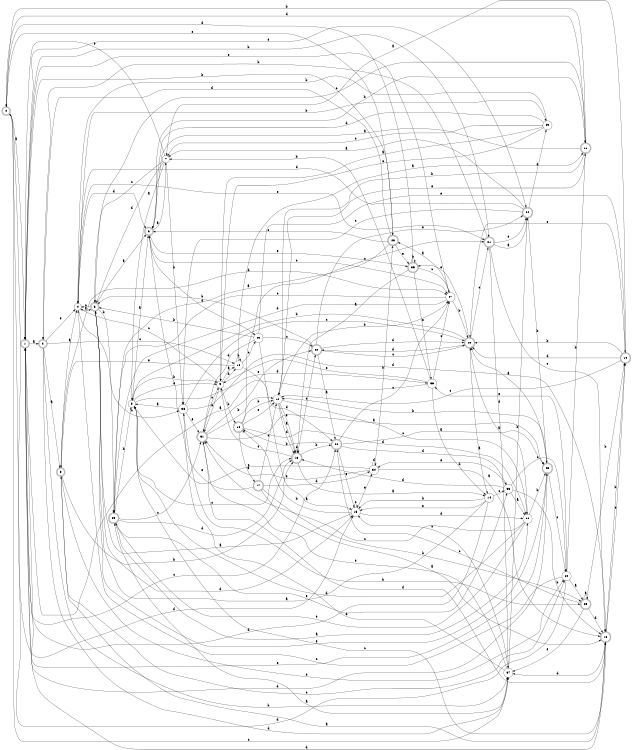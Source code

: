 digraph n33_8 {
__start0 [label="" shape="none"];

rankdir=LR;
size="8,5";

s0 [style="rounded,filled", color="black", fillcolor="white" shape="doublecircle", label="0"];
s1 [style="rounded,filled", color="black", fillcolor="white" shape="doublecircle", label="1"];
s2 [style="rounded,filled", color="black", fillcolor="white" shape="doublecircle", label="2"];
s3 [style="rounded,filled", color="black", fillcolor="white" shape="doublecircle", label="3"];
s4 [style="filled", color="black", fillcolor="white" shape="circle", label="4"];
s5 [style="rounded,filled", color="black", fillcolor="white" shape="doublecircle", label="5"];
s6 [style="rounded,filled", color="black", fillcolor="white" shape="doublecircle", label="6"];
s7 [style="filled", color="black", fillcolor="white" shape="circle", label="7"];
s8 [style="filled", color="black", fillcolor="white" shape="circle", label="8"];
s9 [style="filled", color="black", fillcolor="white" shape="circle", label="9"];
s10 [style="filled", color="black", fillcolor="white" shape="circle", label="10"];
s11 [style="rounded,filled", color="black", fillcolor="white" shape="doublecircle", label="11"];
s12 [style="filled", color="black", fillcolor="white" shape="circle", label="12"];
s13 [style="rounded,filled", color="black", fillcolor="white" shape="doublecircle", label="13"];
s14 [style="filled", color="black", fillcolor="white" shape="circle", label="14"];
s15 [style="filled", color="black", fillcolor="white" shape="circle", label="15"];
s16 [style="rounded,filled", color="black", fillcolor="white" shape="doublecircle", label="16"];
s17 [style="rounded,filled", color="black", fillcolor="white" shape="doublecircle", label="17"];
s18 [style="rounded,filled", color="black", fillcolor="white" shape="doublecircle", label="18"];
s19 [style="rounded,filled", color="black", fillcolor="white" shape="doublecircle", label="19"];
s20 [style="rounded,filled", color="black", fillcolor="white" shape="doublecircle", label="20"];
s21 [style="rounded,filled", color="black", fillcolor="white" shape="doublecircle", label="21"];
s22 [style="rounded,filled", color="black", fillcolor="white" shape="doublecircle", label="22"];
s23 [style="rounded,filled", color="black", fillcolor="white" shape="doublecircle", label="23"];
s24 [style="filled", color="black", fillcolor="white" shape="circle", label="24"];
s25 [style="rounded,filled", color="black", fillcolor="white" shape="doublecircle", label="25"];
s26 [style="rounded,filled", color="black", fillcolor="white" shape="doublecircle", label="26"];
s27 [style="filled", color="black", fillcolor="white" shape="circle", label="27"];
s28 [style="rounded,filled", color="black", fillcolor="white" shape="doublecircle", label="28"];
s29 [style="rounded,filled", color="black", fillcolor="white" shape="doublecircle", label="29"];
s30 [style="filled", color="black", fillcolor="white" shape="circle", label="30"];
s31 [style="rounded,filled", color="black", fillcolor="white" shape="doublecircle", label="31"];
s32 [style="rounded,filled", color="black", fillcolor="white" shape="doublecircle", label="32"];
s33 [style="filled", color="black", fillcolor="white" shape="circle", label="33"];
s34 [style="filled", color="black", fillcolor="white" shape="circle", label="34"];
s35 [style="rounded,filled", color="black", fillcolor="white" shape="doublecircle", label="35"];
s36 [style="filled", color="black", fillcolor="white" shape="circle", label="36"];
s37 [style="filled", color="black", fillcolor="white" shape="circle", label="37"];
s38 [style="filled", color="black", fillcolor="white" shape="circle", label="38"];
s39 [style="filled", color="black", fillcolor="white" shape="circle", label="39"];
s40 [style="filled", color="black", fillcolor="white" shape="circle", label="40"];
s0 -> s1 [label="a"];
s0 -> s11 [label="b"];
s0 -> s37 [label="c"];
s0 -> s15 [label="d"];
s0 -> s28 [label="e"];
s1 -> s2 [label="a"];
s1 -> s21 [label="b"];
s1 -> s26 [label="c"];
s1 -> s18 [label="d"];
s1 -> s22 [label="e"];
s2 -> s3 [label="a"];
s2 -> s37 [label="b"];
s2 -> s10 [label="c"];
s2 -> s37 [label="d"];
s2 -> s4 [label="e"];
s3 -> s4 [label="a"];
s3 -> s13 [label="b"];
s3 -> s24 [label="c"];
s3 -> s27 [label="d"];
s3 -> s24 [label="e"];
s4 -> s5 [label="a"];
s4 -> s39 [label="b"];
s4 -> s38 [label="c"];
s4 -> s6 [label="d"];
s4 -> s21 [label="e"];
s5 -> s6 [label="a"];
s5 -> s29 [label="b"];
s5 -> s4 [label="c"];
s5 -> s15 [label="d"];
s5 -> s23 [label="e"];
s6 -> s7 [label="a"];
s6 -> s11 [label="b"];
s6 -> s27 [label="c"];
s6 -> s40 [label="d"];
s6 -> s35 [label="e"];
s7 -> s8 [label="a"];
s7 -> s38 [label="b"];
s7 -> s5 [label="c"];
s7 -> s5 [label="d"];
s7 -> s1 [label="e"];
s8 -> s6 [label="a"];
s8 -> s9 [label="b"];
s8 -> s13 [label="c"];
s8 -> s36 [label="d"];
s8 -> s9 [label="e"];
s9 -> s10 [label="a"];
s9 -> s16 [label="b"];
s9 -> s4 [label="c"];
s9 -> s10 [label="d"];
s9 -> s31 [label="e"];
s10 -> s11 [label="a"];
s10 -> s10 [label="b"];
s10 -> s40 [label="c"];
s10 -> s26 [label="d"];
s10 -> s3 [label="e"];
s11 -> s6 [label="a"];
s11 -> s12 [label="b"];
s11 -> s5 [label="c"];
s11 -> s0 [label="d"];
s11 -> s12 [label="e"];
s12 -> s13 [label="a"];
s12 -> s27 [label="b"];
s12 -> s30 [label="c"];
s12 -> s13 [label="d"];
s12 -> s13 [label="e"];
s13 -> s14 [label="a"];
s13 -> s26 [label="b"];
s13 -> s9 [label="c"];
s13 -> s13 [label="d"];
s13 -> s32 [label="e"];
s14 -> s5 [label="a"];
s14 -> s15 [label="b"];
s14 -> s33 [label="c"];
s14 -> s1 [label="d"];
s14 -> s15 [label="e"];
s15 -> s5 [label="a"];
s15 -> s16 [label="b"];
s15 -> s15 [label="c"];
s15 -> s30 [label="d"];
s15 -> s34 [label="e"];
s16 -> s17 [label="a"];
s16 -> s12 [label="b"];
s16 -> s21 [label="c"];
s16 -> s30 [label="d"];
s16 -> s12 [label="e"];
s17 -> s18 [label="a"];
s17 -> s25 [label="b"];
s17 -> s12 [label="c"];
s17 -> s34 [label="d"];
s17 -> s6 [label="e"];
s18 -> s3 [label="a"];
s18 -> s19 [label="b"];
s18 -> s8 [label="c"];
s18 -> s37 [label="d"];
s18 -> s19 [label="e"];
s19 -> s7 [label="a"];
s19 -> s20 [label="b"];
s19 -> s12 [label="c"];
s19 -> s20 [label="d"];
s19 -> s20 [label="e"];
s20 -> s14 [label="a"];
s20 -> s8 [label="b"];
s20 -> s21 [label="c"];
s20 -> s32 [label="d"];
s20 -> s35 [label="e"];
s21 -> s22 [label="a"];
s21 -> s2 [label="b"];
s21 -> s18 [label="c"];
s21 -> s37 [label="d"];
s21 -> s22 [label="e"];
s22 -> s7 [label="a"];
s22 -> s23 [label="b"];
s22 -> s38 [label="c"];
s22 -> s4 [label="d"];
s22 -> s39 [label="e"];
s23 -> s20 [label="a"];
s23 -> s12 [label="b"];
s23 -> s24 [label="c"];
s23 -> s1 [label="d"];
s23 -> s1 [label="e"];
s24 -> s25 [label="a"];
s24 -> s11 [label="b"];
s24 -> s4 [label="c"];
s24 -> s0 [label="d"];
s24 -> s36 [label="e"];
s25 -> s25 [label="a"];
s25 -> s19 [label="b"];
s25 -> s26 [label="c"];
s25 -> s18 [label="d"];
s25 -> s37 [label="e"];
s26 -> s23 [label="a"];
s26 -> s16 [label="b"];
s26 -> s27 [label="c"];
s26 -> s33 [label="d"];
s26 -> s15 [label="e"];
s27 -> s28 [label="a"];
s27 -> s20 [label="b"];
s27 -> s29 [label="c"];
s27 -> s29 [label="d"];
s27 -> s1 [label="e"];
s28 -> s29 [label="a"];
s28 -> s1 [label="b"];
s28 -> s6 [label="c"];
s28 -> s2 [label="d"];
s28 -> s35 [label="e"];
s29 -> s30 [label="a"];
s29 -> s8 [label="b"];
s29 -> s31 [label="c"];
s29 -> s13 [label="d"];
s29 -> s33 [label="e"];
s30 -> s20 [label="a"];
s30 -> s23 [label="b"];
s30 -> s31 [label="c"];
s30 -> s8 [label="d"];
s30 -> s29 [label="e"];
s31 -> s23 [label="a"];
s31 -> s12 [label="b"];
s31 -> s9 [label="c"];
s31 -> s18 [label="d"];
s31 -> s32 [label="e"];
s32 -> s26 [label="a"];
s32 -> s5 [label="b"];
s32 -> s20 [label="c"];
s32 -> s20 [label="d"];
s32 -> s22 [label="e"];
s33 -> s30 [label="a"];
s33 -> s18 [label="b"];
s33 -> s24 [label="c"];
s33 -> s13 [label="d"];
s33 -> s34 [label="e"];
s34 -> s18 [label="a"];
s34 -> s28 [label="b"];
s34 -> s8 [label="c"];
s34 -> s34 [label="d"];
s34 -> s31 [label="e"];
s35 -> s13 [label="a"];
s35 -> s35 [label="b"];
s35 -> s27 [label="c"];
s35 -> s0 [label="d"];
s35 -> s36 [label="e"];
s36 -> s1 [label="a"];
s36 -> s7 [label="b"];
s36 -> s27 [label="c"];
s36 -> s14 [label="d"];
s36 -> s9 [label="e"];
s37 -> s29 [label="a"];
s37 -> s22 [label="b"];
s37 -> s15 [label="c"];
s37 -> s38 [label="d"];
s37 -> s31 [label="e"];
s38 -> s8 [label="a"];
s38 -> s25 [label="b"];
s38 -> s20 [label="c"];
s38 -> s18 [label="d"];
s38 -> s31 [label="e"];
s39 -> s9 [label="a"];
s39 -> s4 [label="b"];
s39 -> s7 [label="c"];
s39 -> s6 [label="d"];
s39 -> s9 [label="e"];
s40 -> s15 [label="a"];
s40 -> s5 [label="b"];
s40 -> s32 [label="c"];
s40 -> s31 [label="d"];
s40 -> s19 [label="e"];

}